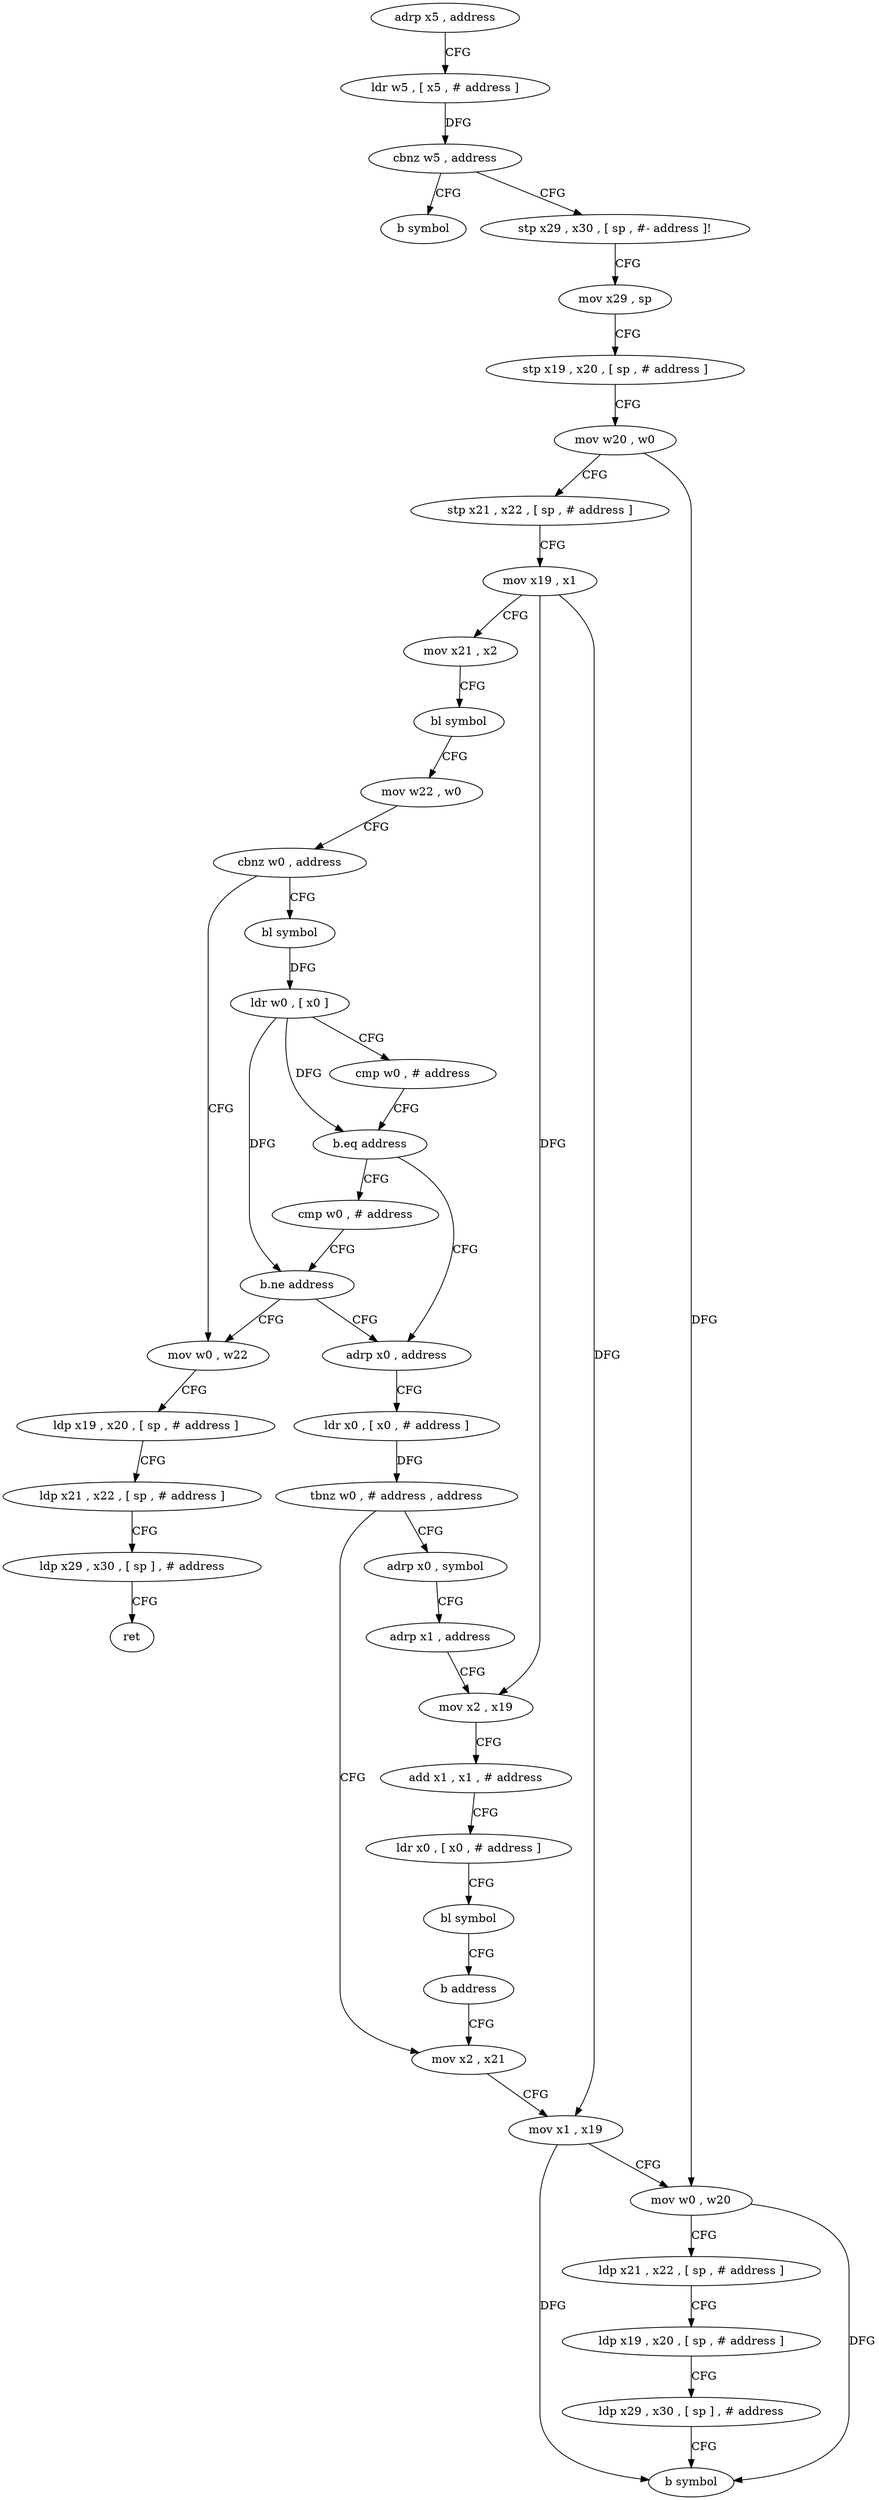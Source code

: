 digraph "func" {
"4265344" [label = "adrp x5 , address" ]
"4265348" [label = "ldr w5 , [ x5 , # address ]" ]
"4265352" [label = "cbnz w5 , address" ]
"4265416" [label = "b symbol" ]
"4265356" [label = "stp x29 , x30 , [ sp , #- address ]!" ]
"4265360" [label = "mov x29 , sp" ]
"4265364" [label = "stp x19 , x20 , [ sp , # address ]" ]
"4265368" [label = "mov w20 , w0" ]
"4265372" [label = "stp x21 , x22 , [ sp , # address ]" ]
"4265376" [label = "mov x19 , x1" ]
"4265380" [label = "mov x21 , x2" ]
"4265384" [label = "bl symbol" ]
"4265388" [label = "mov w22 , w0" ]
"4265392" [label = "cbnz w0 , address" ]
"4265424" [label = "bl symbol" ]
"4265396" [label = "mov w0 , w22" ]
"4265428" [label = "ldr w0 , [ x0 ]" ]
"4265432" [label = "cmp w0 , # address" ]
"4265436" [label = "b.eq address" ]
"4265448" [label = "adrp x0 , address" ]
"4265440" [label = "cmp w0 , # address" ]
"4265400" [label = "ldp x19 , x20 , [ sp , # address ]" ]
"4265404" [label = "ldp x21 , x22 , [ sp , # address ]" ]
"4265408" [label = "ldp x29 , x30 , [ sp ] , # address" ]
"4265412" [label = "ret" ]
"4265452" [label = "ldr x0 , [ x0 , # address ]" ]
"4265456" [label = "tbnz w0 , # address , address" ]
"4265488" [label = "adrp x0 , symbol" ]
"4265460" [label = "mov x2 , x21" ]
"4265444" [label = "b.ne address" ]
"4265492" [label = "adrp x1 , address" ]
"4265496" [label = "mov x2 , x19" ]
"4265500" [label = "add x1 , x1 , # address" ]
"4265504" [label = "ldr x0 , [ x0 , # address ]" ]
"4265508" [label = "bl symbol" ]
"4265512" [label = "b address" ]
"4265464" [label = "mov x1 , x19" ]
"4265468" [label = "mov w0 , w20" ]
"4265472" [label = "ldp x21 , x22 , [ sp , # address ]" ]
"4265476" [label = "ldp x19 , x20 , [ sp , # address ]" ]
"4265480" [label = "ldp x29 , x30 , [ sp ] , # address" ]
"4265484" [label = "b symbol" ]
"4265344" -> "4265348" [ label = "CFG" ]
"4265348" -> "4265352" [ label = "DFG" ]
"4265352" -> "4265416" [ label = "CFG" ]
"4265352" -> "4265356" [ label = "CFG" ]
"4265356" -> "4265360" [ label = "CFG" ]
"4265360" -> "4265364" [ label = "CFG" ]
"4265364" -> "4265368" [ label = "CFG" ]
"4265368" -> "4265372" [ label = "CFG" ]
"4265368" -> "4265468" [ label = "DFG" ]
"4265372" -> "4265376" [ label = "CFG" ]
"4265376" -> "4265380" [ label = "CFG" ]
"4265376" -> "4265496" [ label = "DFG" ]
"4265376" -> "4265464" [ label = "DFG" ]
"4265380" -> "4265384" [ label = "CFG" ]
"4265384" -> "4265388" [ label = "CFG" ]
"4265388" -> "4265392" [ label = "CFG" ]
"4265392" -> "4265424" [ label = "CFG" ]
"4265392" -> "4265396" [ label = "CFG" ]
"4265424" -> "4265428" [ label = "DFG" ]
"4265396" -> "4265400" [ label = "CFG" ]
"4265428" -> "4265432" [ label = "CFG" ]
"4265428" -> "4265436" [ label = "DFG" ]
"4265428" -> "4265444" [ label = "DFG" ]
"4265432" -> "4265436" [ label = "CFG" ]
"4265436" -> "4265448" [ label = "CFG" ]
"4265436" -> "4265440" [ label = "CFG" ]
"4265448" -> "4265452" [ label = "CFG" ]
"4265440" -> "4265444" [ label = "CFG" ]
"4265400" -> "4265404" [ label = "CFG" ]
"4265404" -> "4265408" [ label = "CFG" ]
"4265408" -> "4265412" [ label = "CFG" ]
"4265452" -> "4265456" [ label = "DFG" ]
"4265456" -> "4265488" [ label = "CFG" ]
"4265456" -> "4265460" [ label = "CFG" ]
"4265488" -> "4265492" [ label = "CFG" ]
"4265460" -> "4265464" [ label = "CFG" ]
"4265444" -> "4265396" [ label = "CFG" ]
"4265444" -> "4265448" [ label = "CFG" ]
"4265492" -> "4265496" [ label = "CFG" ]
"4265496" -> "4265500" [ label = "CFG" ]
"4265500" -> "4265504" [ label = "CFG" ]
"4265504" -> "4265508" [ label = "CFG" ]
"4265508" -> "4265512" [ label = "CFG" ]
"4265512" -> "4265460" [ label = "CFG" ]
"4265464" -> "4265468" [ label = "CFG" ]
"4265464" -> "4265484" [ label = "DFG" ]
"4265468" -> "4265472" [ label = "CFG" ]
"4265468" -> "4265484" [ label = "DFG" ]
"4265472" -> "4265476" [ label = "CFG" ]
"4265476" -> "4265480" [ label = "CFG" ]
"4265480" -> "4265484" [ label = "CFG" ]
}
